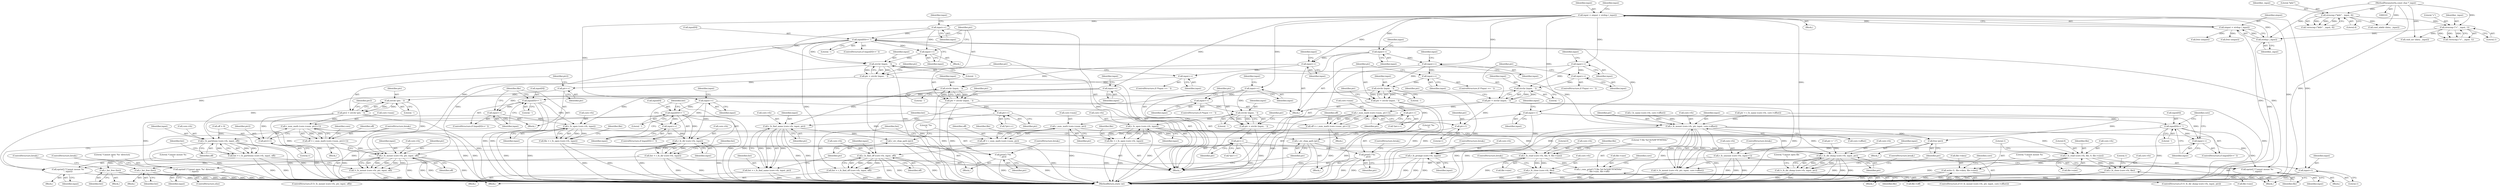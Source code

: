 digraph "0_radare2_65000a7fd9eea62359e6d6714f17b94a99a82edd@API" {
"1000147" [label="(Call,input = oinput = strdup (_input))"];
"1000149" [label="(Call,oinput = strdup (_input))"];
"1000151" [label="(Call,strdup (_input))"];
"1000138" [label="(Call,strncmp (\"v\", _input, 1))"];
"1000127" [label="(Call,strncmp (\"kdir\", _input, 4))"];
"1000103" [label="(MethodParameterIn,const char *_input)"];
"1000158" [label="(Call,input++)"];
"1000161" [label="(Call,input[0]==' ')"];
"1000167" [label="(Call,input++)"];
"1000171" [label="(Call,strchr (input, ' '))"];
"1000169" [label="(Call,ptr = strchr (input, ' '))"];
"1000181" [label="(Call,ptr++)"];
"1000185" [label="(Call,strchr (ptr, ' '))"];
"1000183" [label="(Call,ptr2 = strchr (ptr, ' '))"];
"1000197" [label="(Call,r_num_math (core->num, ptr2+1))"];
"1000195" [label="(Call,off = r_num_math (core->num, ptr2+1))"];
"1000206" [label="(Call,r_fs_mount (core->fs, ptr, input, off))"];
"1000205" [label="(Call,!r_fs_mount (core->fs, ptr, input, off))"];
"1000214" [label="(Call,eprintf (\"Cannot mount %s\n\", input))"];
"1000201" [label="(Call,ptr2+1)"];
"1000236" [label="(Call,r_fs_mount (core->fs, ptr, input, core->offset))"];
"1000235" [label="(Call,!r_fs_mount (core->fs, ptr, input, core->offset))"];
"1000246" [label="(Call,eprintf (\"Cannot mount %s\n\", input))"];
"1000249" [label="(Call,free (ptr))"];
"1000253" [label="(Call,r_fs_umount (core->fs, input+1))"];
"1000257" [label="(Call,input+1)"];
"1000307" [label="(Call,input++)"];
"1000310" [label="(Call,input[0]==' ')"];
"1000315" [label="(Call,input++)"];
"1000319" [label="(Call,r_fs_dir (core->fs, input))"];
"1000317" [label="(Call,list = r_fs_dir (core->fs, input))"];
"1000336" [label="(Call,r_list_free (list))"];
"1000339" [label="(Call,eprintf (\"Cannot open '%s' directory\n\", input))"];
"1000344" [label="(Call,input++)"];
"1000351" [label="(Call,input++)"];
"1000355" [label="(Call,strchr (input, ' '))"];
"1000353" [label="(Call,ptr = strchr (input, ' '))"];
"1000367" [label="(Call,r_num_math (core->num, ptr+1))"];
"1000365" [label="(Call,off = r_num_math (core->num, ptr+1))"];
"1000376" [label="(Call,r_fs_partitions (core->fs, input, off))"];
"1000374" [label="(Call,list = r_fs_partitions (core->fs, input, off))"];
"1000404" [label="(Call,r_list_free (list))"];
"1000371" [label="(Call,ptr+1)"];
"1000411" [label="(Call,input++)"];
"1000414" [label="(Call,input[0]==' ')"];
"1000419" [label="(Call,input++)"];
"1000423" [label="(Call,r_fs_open (core->fs, input))"];
"1000421" [label="(Call,file = r_fs_open (core->fs, input))"];
"1000431" [label="(Call,r_fs_read (core->fs, file, 0, file->size))"];
"1000440" [label="(Call,r_cons_printf (\"f file %d 0x%08\"PFMT64x\"\n\", file->size, file->off))"];
"1000448" [label="(Call,r_fs_close (core->fs, file))"];
"1000458" [label="(Call,input++)"];
"1000465" [label="(Call,input++)"];
"1000469" [label="(Call,strchr (input, ' '))"];
"1000467" [label="(Call,ptr = strchr (input, ' '))"];
"1000476" [label="(Call,ptr++)"];
"1000522" [label="(Call,r_fs_dir_dump (core->fs, input, ptr))"];
"1000521" [label="(Call,!r_fs_dir_dump (core->fs, input, ptr))"];
"1000485" [label="(Call,r_fs_open (core->fs, input))"];
"1000483" [label="(Call,file = r_fs_open (core->fs, input))"];
"1000493" [label="(Call,r_fs_read (core->fs, file, 0, file->size))"];
"1000502" [label="(Call,write (1, file->data, file->size))"];
"1000510" [label="(Call,r_fs_close (core->fs, file))"];
"1000532" [label="(Call,input++)"];
"1000543" [label="(Call,input++)"];
"1000550" [label="(Call,input++)"];
"1000554" [label="(Call,strchr (input, ' '))"];
"1000552" [label="(Call,ptr = strchr (input, ' '))"];
"1000562" [label="(Call,ptr++)"];
"1000567" [label="(Call,r_fs_find_name (core->fs, input, ptr))"];
"1000565" [label="(Call,list = r_fs_find_name (core->fs, input, ptr))"];
"1000574" [label="(Call,r_str_chop_path (ptr))"];
"1000576" [label="(Call,printf (\"%s\n\", ptr))"];
"1000584" [label="(Call,input++)"];
"1000591" [label="(Call,input++)"];
"1000595" [label="(Call,strchr (input, ' '))"];
"1000593" [label="(Call,ptr = strchr (input, ' '))"];
"1000603" [label="(Call,ptr++)"];
"1000609" [label="(Call,r_num_math (core->num, ptr))"];
"1000607" [label="(Call,off = r_num_math (core->num, ptr))"];
"1000616" [label="(Call,r_fs_find_off (core->fs, input, off))"];
"1000614" [label="(Call,list = r_fs_find_off (core->fs, input, off))"];
"1000623" [label="(Call,r_str_chop_path (ptr))"];
"1000625" [label="(Call,printf (\"%s\n\", ptr))"];
"1000643" [label="(Call,input++)"];
"1000646" [label="(Call,input[0]==' ')"];
"1000651" [label="(Call,input++)"];
"1000653" [label="(Call,r_fs_prompt (core->fs, input))"];
"1000133" [label="(Call,cmd_mkdir (data, _input))"];
"1000204" [label="(ControlStructure,if (!r_fs_mount (core->fs, ptr, input, off)))"];
"1000465" [label="(Call,input++)"];
"1000576" [label="(Call,printf (\"%s\n\", ptr))"];
"1000241" [label="(Identifier,input)"];
"1000657" [label="(Identifier,input)"];
"1000359" [label="(Identifier,ptr)"];
"1000137" [label="(Call,!strncmp (\"v\", _input, 1))"];
"1000491" [label="(Identifier,file)"];
"1000523" [label="(Call,core->fs)"];
"1000645" [label="(ControlStructure,if (input[0]==' '))"];
"1000651" [label="(Call,input++)"];
"1000544" [label="(Identifier,input)"];
"1000420" [label="(Identifier,input)"];
"1000507" [label="(Call,file->size)"];
"1000573" [label="(Block,)"];
"1000463" [label="(Identifier,input)"];
"1000367" [label="(Call,r_num_math (core->num, ptr+1))"];
"1000536" [label="(Identifier,input)"];
"1000416" [label="(Identifier,input)"];
"1000203" [label="(Literal,1)"];
"1000492" [label="(Block,)"];
"1000597" [label="(Literal,' ')"];
"1000458" [label="(Call,input++)"];
"1000623" [label="(Call,r_str_chop_path (ptr))"];
"1000166" [label="(Block,)"];
"1000484" [label="(Identifier,file)"];
"1000552" [label="(Call,ptr = strchr (input, ' '))"];
"1000257" [label="(Call,input+1)"];
"1000503" [label="(Literal,1)"];
"1000357" [label="(Literal,' ')"];
"1000567" [label="(Call,r_fs_find_name (core->fs, input, ptr))"];
"1000187" [label="(Literal,' ')"];
"1000250" [label="(Identifier,ptr)"];
"1000129" [label="(Identifier,_input)"];
"1000604" [label="(Identifier,ptr)"];
"1000442" [label="(Call,file->size)"];
"1000127" [label="(Call,strncmp (\"kdir\", _input, 4))"];
"1000183" [label="(Call,ptr2 = strchr (ptr, ' '))"];
"1000510" [label="(Call,r_fs_close (core->fs, file))"];
"1000609" [label="(Call,r_num_math (core->num, ptr))"];
"1000615" [label="(Identifier,list)"];
"1000201" [label="(Call,ptr2+1)"];
"1000498" [label="(Literal,0)"];
"1000213" [label="(Block,)"];
"1000375" [label="(Identifier,list)"];
"1000548" [label="(Identifier,input)"];
"1000405" [label="(Identifier,list)"];
"1000432" [label="(Call,core->fs)"];
"1000676" [label="(MethodReturn,static int)"];
"1000139" [label="(Literal,\"v\")"];
"1000260" [label="(ControlStructure,break;)"];
"1000473" [label="(Identifier,ptr)"];
"1000553" [label="(Identifier,ptr)"];
"1000175" [label="(Identifier,ptr)"];
"1000371" [label="(Call,ptr+1)"];
"1000497" [label="(Identifier,file)"];
"1000624" [label="(Identifier,ptr)"];
"1000456" [label="(ControlStructure,break;)"];
"1000312" [label="(Identifier,input)"];
"1000450" [label="(Identifier,core)"];
"1000325" [label="(Identifier,list)"];
"1000308" [label="(Identifier,input)"];
"1000355" [label="(Call,strchr (input, ' '))"];
"1000172" [label="(Identifier,input)"];
"1000470" [label="(Identifier,input)"];
"1000246" [label="(Call,eprintf (\"Cannot mount %s\n\", input))"];
"1000404" [label="(Call,r_list_free (list))"];
"1000486" [label="(Call,core->fs)"];
"1000181" [label="(Call,ptr++)"];
"1000316" [label="(Identifier,input)"];
"1000594" [label="(Identifier,ptr)"];
"1000339" [label="(Call,eprintf (\"Cannot open '%s' directory\n\", input))"];
"1000185" [label="(Call,strchr (ptr, ' '))"];
"1000423" [label="(Call,r_fs_open (core->fs, input))"];
"1000165" [label="(Literal,' ')"];
"1000460" [label="(ControlStructure,if (*input == ' '))"];
"1000173" [label="(Literal,' ')"];
"1000258" [label="(Identifier,input)"];
"1000520" [label="(ControlStructure,if (!r_fs_dir_dump (core->fs, input, ptr)))"];
"1000526" [label="(Identifier,input)"];
"1000596" [label="(Identifier,input)"];
"1000336" [label="(Call,r_list_free (list))"];
"1000366" [label="(Identifier,off)"];
"1000592" [label="(Identifier,input)"];
"1000168" [label="(Identifier,input)"];
"1000480" [label="(Call,ptr = \"./\")"];
"1000568" [label="(Call,core->fs)"];
"1000152" [label="(Identifier,_input)"];
"1000253" [label="(Call,r_fs_umount (core->fs, input+1))"];
"1000424" [label="(Call,core->fs)"];
"1000565" [label="(Call,list = r_fs_find_name (core->fs, input, ptr))"];
"1000625" [label="(Call,printf (\"%s\n\", ptr))"];
"1000212" [label="(Identifier,off)"];
"1000381" [label="(Identifier,off)"];
"1000429" [label="(Identifier,file)"];
"1000159" [label="(Identifier,input)"];
"1000198" [label="(Call,core->num)"];
"1000140" [label="(Identifier,_input)"];
"1000537" [label="(Block,)"];
"1000162" [label="(Call,input[0])"];
"1000595" [label="(Call,strchr (input, ' '))"];
"1000418" [label="(Literal,' ')"];
"1000485" [label="(Call,r_fs_open (core->fs, input))"];
"1000138" [label="(Call,strncmp (\"v\", _input, 1))"];
"1000415" [label="(Call,input[0])"];
"1000419" [label="(Call,input++)"];
"1000341" [label="(Identifier,input)"];
"1000144" [label="(Call,cmd_mv (data, _input))"];
"1000550" [label="(Call,input++)"];
"1000554" [label="(Call,strchr (input, ' '))"];
"1000345" [label="(Identifier,input)"];
"1000259" [label="(Literal,1)"];
"1000672" [label="(Call,free (oinput))"];
"1000571" [label="(Identifier,input)"];
"1000577" [label="(Literal,\"%s\n\")"];
"1000189" [label="(Identifier,ptr2)"];
"1000376" [label="(Call,r_fs_partitions (core->fs, input, off))"];
"1000555" [label="(Identifier,input)"];
"1000384" [label="(Block,)"];
"1000235" [label="(Call,!r_fs_mount (core->fs, ptr, input, core->offset))"];
"1000323" [label="(Identifier,input)"];
"1000245" [label="(Block,)"];
"1000242" [label="(Call,core->offset)"];
"1000326" [label="(Block,)"];
"1000352" [label="(Identifier,input)"];
"1000437" [label="(Call,file->size)"];
"1000148" [label="(Identifier,input)"];
"1000530" [label="(ControlStructure,break;)"];
"1000412" [label="(Identifier,input)"];
"1000543" [label="(Call,input++)"];
"1000511" [label="(Call,core->fs)"];
"1000561" [label="(Call,*ptr++)"];
"1000448" [label="(Call,r_fs_close (core->fs, file))"];
"1000216" [label="(Identifier,input)"];
"1000427" [label="(Identifier,input)"];
"1000586" [label="(ControlStructure,if (*input == ' '))"];
"1000643" [label="(Call,input++)"];
"1000582" [label="(ControlStructure,break;)"];
"1000104" [label="(Block,)"];
"1000655" [label="(Identifier,core)"];
"1000151" [label="(Call,strdup (_input))"];
"1000169" [label="(Call,ptr = strchr (input, ' '))"];
"1000459" [label="(Identifier,input)"];
"1000493" [label="(Call,r_fs_read (core->fs, file, 0, file->size))"];
"1000190" [label="(Block,)"];
"1000161" [label="(Call,input[0]==' ')"];
"1000532" [label="(Call,input++)"];
"1000452" [label="(Identifier,file)"];
"1000440" [label="(Call,r_cons_printf (\"f file %d 0x%08\"PFMT64x\"\n\", file->size, file->off))"];
"1000409" [label="(ControlStructure,break;)"];
"1000613" [label="(Identifier,ptr)"];
"1000254" [label="(Call,core->fs)"];
"1000476" [label="(Call,ptr++)"];
"1000499" [label="(Call,file->size)"];
"1000585" [label="(Identifier,input)"];
"1000626" [label="(Literal,\"%s\n\")"];
"1000141" [label="(Literal,1)"];
"1000627" [label="(Identifier,ptr)"];
"1000186" [label="(Identifier,ptr)"];
"1000184" [label="(Identifier,ptr2)"];
"1000411" [label="(Call,input++)"];
"1000309" [label="(ControlStructure,if (input[0]==' '))"];
"1000435" [label="(Identifier,file)"];
"1000195" [label="(Call,off = r_num_math (core->num, ptr2+1))"];
"1000342" [label="(ControlStructure,break;)"];
"1000383" [label="(Identifier,list)"];
"1000558" [label="(Identifier,ptr)"];
"1000155" [label="(Identifier,input)"];
"1000314" [label="(Literal,' ')"];
"1000380" [label="(Identifier,input)"];
"1000337" [label="(Identifier,list)"];
"1000521" [label="(Call,!r_fs_dir_dump (core->fs, input, ptr))"];
"1000644" [label="(Identifier,input)"];
"1000377" [label="(Call,core->fs)"];
"1000647" [label="(Call,input[0])"];
"1000315" [label="(Call,input++)"];
"1000211" [label="(Identifier,input)"];
"1000344" [label="(Call,input++)"];
"1000240" [label="(Identifier,ptr)"];
"1000234" [label="(ControlStructure,if (!r_fs_mount (core->fs, ptr, input, core->offset)))"];
"1000441" [label="(Literal,\"f file %d 0x%08\"PFMT64x\"\n\")"];
"1000489" [label="(Identifier,input)"];
"1000197" [label="(Call,r_num_math (core->num, ptr2+1))"];
"1000126" [label="(Call,!strncmp (\"kdir\", _input, 4))"];
"1000475" [label="(Call,*ptr++)"];
"1000620" [label="(Identifier,input)"];
"1000248" [label="(Identifier,input)"];
"1000374" [label="(Call,list = r_fs_partitions (core->fs, input, off))"];
"1000468" [label="(Identifier,ptr)"];
"1000318" [label="(Identifier,list)"];
"1000176" [label="(Block,)"];
"1000431" [label="(Call,r_fs_read (core->fs, file, 0, file->size))"];
"1000614" [label="(Call,list = r_fs_find_off (core->fs, input, off))"];
"1000170" [label="(Identifier,ptr)"];
"1000658" [label="(ControlStructure,break;)"];
"1000351" [label="(Call,input++)"];
"1000650" [label="(Literal,' ')"];
"1000639" [label="(Call,free (oinput))"];
"1000494" [label="(Call,core->fs)"];
"1000522" [label="(Call,r_fs_dir_dump (core->fs, input, ptr))"];
"1000516" [label="(Literal,1)"];
"1000483" [label="(Call,file = r_fs_open (core->fs, input))"];
"1000654" [label="(Call,core->fs)"];
"1000158" [label="(Call,input++)"];
"1000196" [label="(Identifier,off)"];
"1000346" [label="(ControlStructure,if (*input == ' '))"];
"1000502" [label="(Call,write (1, file->data, file->size))"];
"1000349" [label="(Identifier,input)"];
"1000149" [label="(Call,oinput = strdup (_input))"];
"1000163" [label="(Identifier,input)"];
"1000607" [label="(Call,off = r_num_math (core->num, ptr))"];
"1000223" [label="(Call,r_fs_name (core->fs, core->offset))"];
"1000445" [label="(Call,file->off)"];
"1000545" [label="(ControlStructure,if (*input == ' '))"];
"1000365" [label="(Call,off = r_num_math (core->num, ptr+1))"];
"1000574" [label="(Call,r_str_chop_path (ptr))"];
"1000617" [label="(Call,core->fs)"];
"1000467" [label="(Call,ptr = strchr (input, ' '))"];
"1000572" [label="(Identifier,ptr)"];
"1000147" [label="(Call,input = oinput = strdup (_input))"];
"1000562" [label="(Call,ptr++)"];
"1000563" [label="(Identifier,ptr)"];
"1000471" [label="(Literal,' ')"];
"1000449" [label="(Call,core->fs)"];
"1000602" [label="(Call,*ptr++)"];
"1000591" [label="(Call,input++)"];
"1000512" [label="(Identifier,core)"];
"1000207" [label="(Call,core->fs)"];
"1000320" [label="(Call,core->fs)"];
"1000414" [label="(Call,input[0]==' ')"];
"1000603" [label="(Call,ptr++)"];
"1000338" [label="(ControlStructure,else)"];
"1000529" [label="(Literal,\"Cannot open file\n\")"];
"1000610" [label="(Call,core->num)"];
"1000646" [label="(Call,input[0]==' ')"];
"1000653" [label="(Call,r_fs_prompt (core->fs, input))"];
"1000156" [label="(Block,)"];
"1000477" [label="(Identifier,ptr)"];
"1000575" [label="(Identifier,ptr)"];
"1000128" [label="(Literal,\"kdir\")"];
"1000599" [label="(Identifier,ptr)"];
"1000372" [label="(Identifier,ptr)"];
"1000589" [label="(Identifier,input)"];
"1000584" [label="(Call,input++)"];
"1000150" [label="(Identifier,oinput)"];
"1000436" [label="(Literal,0)"];
"1000218" [label="(Block,)"];
"1000469" [label="(Call,strchr (input, ' '))"];
"1000608" [label="(Identifier,off)"];
"1000210" [label="(Identifier,ptr)"];
"1000368" [label="(Call,core->num)"];
"1000648" [label="(Identifier,input)"];
"1000247" [label="(Literal,\"Cannot mount %s\n\")"];
"1000354" [label="(Identifier,ptr)"];
"1000182" [label="(Identifier,ptr)"];
"1000514" [label="(Identifier,file)"];
"1000578" [label="(Identifier,ptr)"];
"1000622" [label="(Block,)"];
"1000251" [label="(ControlStructure,break;)"];
"1000600" [label="(Block,)"];
"1000171" [label="(Call,strchr (input, ' '))"];
"1000214" [label="(Call,eprintf (\"Cannot mount %s\n\", input))"];
"1000311" [label="(Call,input[0])"];
"1000130" [label="(Literal,4)"];
"1000205" [label="(Call,!r_fs_mount (core->fs, ptr, input, off))"];
"1000559" [label="(Block,)"];
"1000236" [label="(Call,r_fs_mount (core->fs, ptr, input, core->offset))"];
"1000566" [label="(Identifier,list)"];
"1000249" [label="(Call,free (ptr))"];
"1000466" [label="(Identifier,input)"];
"1000621" [label="(Identifier,off)"];
"1000593" [label="(Call,ptr = strchr (input, ' '))"];
"1000413" [label="(ControlStructure,if (input[0]==' '))"];
"1000103" [label="(MethodParameterIn,const char *_input)"];
"1000106" [label="(Call,off = 0)"];
"1000356" [label="(Identifier,input)"];
"1000616" [label="(Call,r_fs_find_off (core->fs, input, off))"];
"1000221" [label="(Call,ptr = r_fs_name (core->fs, core->offset))"];
"1000373" [label="(Literal,1)"];
"1000215" [label="(Literal,\"Cannot mount %s\n\")"];
"1000237" [label="(Call,core->fs)"];
"1000206" [label="(Call,r_fs_mount (core->fs, ptr, input, off))"];
"1000319" [label="(Call,r_fs_dir (core->fs, input))"];
"1000551" [label="(Identifier,input)"];
"1000556" [label="(Literal,' ')"];
"1000340" [label="(Literal,\"Cannot open '%s' directory\n\")"];
"1000430" [label="(Block,)"];
"1000421" [label="(Call,file = r_fs_open (core->fs, input))"];
"1000504" [label="(Call,file->data)"];
"1000631" [label="(ControlStructure,break;)"];
"1000317" [label="(Call,list = r_fs_dir (core->fs, input))"];
"1000360" [label="(Block,)"];
"1000208" [label="(Identifier,core)"];
"1000422" [label="(Identifier,file)"];
"1000307" [label="(Call,input++)"];
"1000160" [label="(ControlStructure,if (input[0]==' '))"];
"1000353" [label="(Call,ptr = strchr (input, ' '))"];
"1000202" [label="(Identifier,ptr2)"];
"1000167" [label="(Call,input++)"];
"1000652" [label="(Identifier,input)"];
"1000527" [label="(Identifier,ptr)"];
"1000310" [label="(Call,input[0]==' ')"];
"1000533" [label="(Identifier,input)"];
"1000147" -> "1000104"  [label="AST: "];
"1000147" -> "1000149"  [label="CFG: "];
"1000148" -> "1000147"  [label="AST: "];
"1000149" -> "1000147"  [label="AST: "];
"1000155" -> "1000147"  [label="CFG: "];
"1000147" -> "1000676"  [label="DDG: "];
"1000149" -> "1000147"  [label="DDG: "];
"1000151" -> "1000147"  [label="DDG: "];
"1000147" -> "1000158"  [label="DDG: "];
"1000147" -> "1000253"  [label="DDG: "];
"1000147" -> "1000257"  [label="DDG: "];
"1000147" -> "1000307"  [label="DDG: "];
"1000147" -> "1000344"  [label="DDG: "];
"1000147" -> "1000411"  [label="DDG: "];
"1000147" -> "1000458"  [label="DDG: "];
"1000147" -> "1000532"  [label="DDG: "];
"1000147" -> "1000543"  [label="DDG: "];
"1000147" -> "1000584"  [label="DDG: "];
"1000147" -> "1000643"  [label="DDG: "];
"1000149" -> "1000151"  [label="CFG: "];
"1000150" -> "1000149"  [label="AST: "];
"1000151" -> "1000149"  [label="AST: "];
"1000149" -> "1000676"  [label="DDG: "];
"1000151" -> "1000149"  [label="DDG: "];
"1000149" -> "1000639"  [label="DDG: "];
"1000149" -> "1000672"  [label="DDG: "];
"1000151" -> "1000152"  [label="CFG: "];
"1000152" -> "1000151"  [label="AST: "];
"1000151" -> "1000676"  [label="DDG: "];
"1000138" -> "1000151"  [label="DDG: "];
"1000103" -> "1000151"  [label="DDG: "];
"1000138" -> "1000137"  [label="AST: "];
"1000138" -> "1000141"  [label="CFG: "];
"1000139" -> "1000138"  [label="AST: "];
"1000140" -> "1000138"  [label="AST: "];
"1000141" -> "1000138"  [label="AST: "];
"1000137" -> "1000138"  [label="CFG: "];
"1000138" -> "1000137"  [label="DDG: "];
"1000138" -> "1000137"  [label="DDG: "];
"1000138" -> "1000137"  [label="DDG: "];
"1000127" -> "1000138"  [label="DDG: "];
"1000103" -> "1000138"  [label="DDG: "];
"1000138" -> "1000144"  [label="DDG: "];
"1000127" -> "1000126"  [label="AST: "];
"1000127" -> "1000130"  [label="CFG: "];
"1000128" -> "1000127"  [label="AST: "];
"1000129" -> "1000127"  [label="AST: "];
"1000130" -> "1000127"  [label="AST: "];
"1000126" -> "1000127"  [label="CFG: "];
"1000127" -> "1000126"  [label="DDG: "];
"1000127" -> "1000126"  [label="DDG: "];
"1000127" -> "1000126"  [label="DDG: "];
"1000103" -> "1000127"  [label="DDG: "];
"1000127" -> "1000133"  [label="DDG: "];
"1000103" -> "1000101"  [label="AST: "];
"1000103" -> "1000676"  [label="DDG: "];
"1000103" -> "1000133"  [label="DDG: "];
"1000103" -> "1000144"  [label="DDG: "];
"1000158" -> "1000156"  [label="AST: "];
"1000158" -> "1000159"  [label="CFG: "];
"1000159" -> "1000158"  [label="AST: "];
"1000163" -> "1000158"  [label="CFG: "];
"1000158" -> "1000161"  [label="DDG: "];
"1000158" -> "1000167"  [label="DDG: "];
"1000158" -> "1000171"  [label="DDG: "];
"1000161" -> "1000160"  [label="AST: "];
"1000161" -> "1000165"  [label="CFG: "];
"1000162" -> "1000161"  [label="AST: "];
"1000165" -> "1000161"  [label="AST: "];
"1000168" -> "1000161"  [label="CFG: "];
"1000170" -> "1000161"  [label="CFG: "];
"1000161" -> "1000676"  [label="DDG: "];
"1000161" -> "1000676"  [label="DDG: "];
"1000161" -> "1000167"  [label="DDG: "];
"1000161" -> "1000171"  [label="DDG: "];
"1000161" -> "1000206"  [label="DDG: "];
"1000161" -> "1000214"  [label="DDG: "];
"1000161" -> "1000236"  [label="DDG: "];
"1000161" -> "1000246"  [label="DDG: "];
"1000167" -> "1000166"  [label="AST: "];
"1000167" -> "1000168"  [label="CFG: "];
"1000168" -> "1000167"  [label="AST: "];
"1000170" -> "1000167"  [label="CFG: "];
"1000167" -> "1000171"  [label="DDG: "];
"1000171" -> "1000169"  [label="AST: "];
"1000171" -> "1000173"  [label="CFG: "];
"1000172" -> "1000171"  [label="AST: "];
"1000173" -> "1000171"  [label="AST: "];
"1000169" -> "1000171"  [label="CFG: "];
"1000171" -> "1000676"  [label="DDG: "];
"1000171" -> "1000169"  [label="DDG: "];
"1000171" -> "1000169"  [label="DDG: "];
"1000171" -> "1000206"  [label="DDG: "];
"1000171" -> "1000236"  [label="DDG: "];
"1000169" -> "1000156"  [label="AST: "];
"1000170" -> "1000169"  [label="AST: "];
"1000175" -> "1000169"  [label="CFG: "];
"1000169" -> "1000676"  [label="DDG: "];
"1000169" -> "1000181"  [label="DDG: "];
"1000181" -> "1000176"  [label="AST: "];
"1000181" -> "1000182"  [label="CFG: "];
"1000182" -> "1000181"  [label="AST: "];
"1000184" -> "1000181"  [label="CFG: "];
"1000181" -> "1000185"  [label="DDG: "];
"1000185" -> "1000183"  [label="AST: "];
"1000185" -> "1000187"  [label="CFG: "];
"1000186" -> "1000185"  [label="AST: "];
"1000187" -> "1000185"  [label="AST: "];
"1000183" -> "1000185"  [label="CFG: "];
"1000185" -> "1000183"  [label="DDG: "];
"1000185" -> "1000183"  [label="DDG: "];
"1000185" -> "1000206"  [label="DDG: "];
"1000183" -> "1000176"  [label="AST: "];
"1000184" -> "1000183"  [label="AST: "];
"1000189" -> "1000183"  [label="CFG: "];
"1000183" -> "1000676"  [label="DDG: "];
"1000183" -> "1000676"  [label="DDG: "];
"1000183" -> "1000197"  [label="DDG: "];
"1000183" -> "1000201"  [label="DDG: "];
"1000197" -> "1000195"  [label="AST: "];
"1000197" -> "1000201"  [label="CFG: "];
"1000198" -> "1000197"  [label="AST: "];
"1000201" -> "1000197"  [label="AST: "];
"1000195" -> "1000197"  [label="CFG: "];
"1000197" -> "1000676"  [label="DDG: "];
"1000197" -> "1000676"  [label="DDG: "];
"1000197" -> "1000195"  [label="DDG: "];
"1000197" -> "1000195"  [label="DDG: "];
"1000195" -> "1000190"  [label="AST: "];
"1000196" -> "1000195"  [label="AST: "];
"1000208" -> "1000195"  [label="CFG: "];
"1000195" -> "1000676"  [label="DDG: "];
"1000195" -> "1000206"  [label="DDG: "];
"1000206" -> "1000205"  [label="AST: "];
"1000206" -> "1000212"  [label="CFG: "];
"1000207" -> "1000206"  [label="AST: "];
"1000210" -> "1000206"  [label="AST: "];
"1000211" -> "1000206"  [label="AST: "];
"1000212" -> "1000206"  [label="AST: "];
"1000205" -> "1000206"  [label="CFG: "];
"1000206" -> "1000676"  [label="DDG: "];
"1000206" -> "1000676"  [label="DDG: "];
"1000206" -> "1000676"  [label="DDG: "];
"1000206" -> "1000676"  [label="DDG: "];
"1000206" -> "1000205"  [label="DDG: "];
"1000206" -> "1000205"  [label="DDG: "];
"1000206" -> "1000205"  [label="DDG: "];
"1000206" -> "1000205"  [label="DDG: "];
"1000106" -> "1000206"  [label="DDG: "];
"1000206" -> "1000214"  [label="DDG: "];
"1000205" -> "1000204"  [label="AST: "];
"1000215" -> "1000205"  [label="CFG: "];
"1000251" -> "1000205"  [label="CFG: "];
"1000205" -> "1000676"  [label="DDG: "];
"1000205" -> "1000676"  [label="DDG: "];
"1000214" -> "1000213"  [label="AST: "];
"1000214" -> "1000216"  [label="CFG: "];
"1000215" -> "1000214"  [label="AST: "];
"1000216" -> "1000214"  [label="AST: "];
"1000251" -> "1000214"  [label="CFG: "];
"1000214" -> "1000676"  [label="DDG: "];
"1000214" -> "1000676"  [label="DDG: "];
"1000201" -> "1000203"  [label="CFG: "];
"1000202" -> "1000201"  [label="AST: "];
"1000203" -> "1000201"  [label="AST: "];
"1000201" -> "1000676"  [label="DDG: "];
"1000236" -> "1000235"  [label="AST: "];
"1000236" -> "1000242"  [label="CFG: "];
"1000237" -> "1000236"  [label="AST: "];
"1000240" -> "1000236"  [label="AST: "];
"1000241" -> "1000236"  [label="AST: "];
"1000242" -> "1000236"  [label="AST: "];
"1000235" -> "1000236"  [label="CFG: "];
"1000236" -> "1000676"  [label="DDG: "];
"1000236" -> "1000676"  [label="DDG: "];
"1000236" -> "1000676"  [label="DDG: "];
"1000236" -> "1000235"  [label="DDG: "];
"1000236" -> "1000235"  [label="DDG: "];
"1000236" -> "1000235"  [label="DDG: "];
"1000236" -> "1000235"  [label="DDG: "];
"1000223" -> "1000236"  [label="DDG: "];
"1000223" -> "1000236"  [label="DDG: "];
"1000221" -> "1000236"  [label="DDG: "];
"1000236" -> "1000246"  [label="DDG: "];
"1000236" -> "1000249"  [label="DDG: "];
"1000235" -> "1000234"  [label="AST: "];
"1000247" -> "1000235"  [label="CFG: "];
"1000250" -> "1000235"  [label="CFG: "];
"1000235" -> "1000676"  [label="DDG: "];
"1000235" -> "1000676"  [label="DDG: "];
"1000246" -> "1000245"  [label="AST: "];
"1000246" -> "1000248"  [label="CFG: "];
"1000247" -> "1000246"  [label="AST: "];
"1000248" -> "1000246"  [label="AST: "];
"1000250" -> "1000246"  [label="CFG: "];
"1000246" -> "1000676"  [label="DDG: "];
"1000246" -> "1000676"  [label="DDG: "];
"1000249" -> "1000218"  [label="AST: "];
"1000249" -> "1000250"  [label="CFG: "];
"1000250" -> "1000249"  [label="AST: "];
"1000251" -> "1000249"  [label="CFG: "];
"1000249" -> "1000676"  [label="DDG: "];
"1000221" -> "1000249"  [label="DDG: "];
"1000253" -> "1000156"  [label="AST: "];
"1000253" -> "1000257"  [label="CFG: "];
"1000254" -> "1000253"  [label="AST: "];
"1000257" -> "1000253"  [label="AST: "];
"1000260" -> "1000253"  [label="CFG: "];
"1000253" -> "1000676"  [label="DDG: "];
"1000253" -> "1000676"  [label="DDG: "];
"1000253" -> "1000676"  [label="DDG: "];
"1000257" -> "1000259"  [label="CFG: "];
"1000258" -> "1000257"  [label="AST: "];
"1000259" -> "1000257"  [label="AST: "];
"1000257" -> "1000676"  [label="DDG: "];
"1000307" -> "1000156"  [label="AST: "];
"1000307" -> "1000308"  [label="CFG: "];
"1000308" -> "1000307"  [label="AST: "];
"1000312" -> "1000307"  [label="CFG: "];
"1000307" -> "1000310"  [label="DDG: "];
"1000307" -> "1000315"  [label="DDG: "];
"1000307" -> "1000319"  [label="DDG: "];
"1000310" -> "1000309"  [label="AST: "];
"1000310" -> "1000314"  [label="CFG: "];
"1000311" -> "1000310"  [label="AST: "];
"1000314" -> "1000310"  [label="AST: "];
"1000316" -> "1000310"  [label="CFG: "];
"1000318" -> "1000310"  [label="CFG: "];
"1000310" -> "1000676"  [label="DDG: "];
"1000310" -> "1000676"  [label="DDG: "];
"1000310" -> "1000315"  [label="DDG: "];
"1000310" -> "1000319"  [label="DDG: "];
"1000310" -> "1000339"  [label="DDG: "];
"1000315" -> "1000309"  [label="AST: "];
"1000315" -> "1000316"  [label="CFG: "];
"1000316" -> "1000315"  [label="AST: "];
"1000318" -> "1000315"  [label="CFG: "];
"1000315" -> "1000319"  [label="DDG: "];
"1000319" -> "1000317"  [label="AST: "];
"1000319" -> "1000323"  [label="CFG: "];
"1000320" -> "1000319"  [label="AST: "];
"1000323" -> "1000319"  [label="AST: "];
"1000317" -> "1000319"  [label="CFG: "];
"1000319" -> "1000676"  [label="DDG: "];
"1000319" -> "1000676"  [label="DDG: "];
"1000319" -> "1000317"  [label="DDG: "];
"1000319" -> "1000317"  [label="DDG: "];
"1000319" -> "1000339"  [label="DDG: "];
"1000317" -> "1000156"  [label="AST: "];
"1000318" -> "1000317"  [label="AST: "];
"1000325" -> "1000317"  [label="CFG: "];
"1000317" -> "1000676"  [label="DDG: "];
"1000317" -> "1000676"  [label="DDG: "];
"1000317" -> "1000336"  [label="DDG: "];
"1000336" -> "1000326"  [label="AST: "];
"1000336" -> "1000337"  [label="CFG: "];
"1000337" -> "1000336"  [label="AST: "];
"1000342" -> "1000336"  [label="CFG: "];
"1000336" -> "1000676"  [label="DDG: "];
"1000336" -> "1000676"  [label="DDG: "];
"1000339" -> "1000338"  [label="AST: "];
"1000339" -> "1000341"  [label="CFG: "];
"1000340" -> "1000339"  [label="AST: "];
"1000341" -> "1000339"  [label="AST: "];
"1000342" -> "1000339"  [label="CFG: "];
"1000339" -> "1000676"  [label="DDG: "];
"1000339" -> "1000676"  [label="DDG: "];
"1000344" -> "1000156"  [label="AST: "];
"1000344" -> "1000345"  [label="CFG: "];
"1000345" -> "1000344"  [label="AST: "];
"1000349" -> "1000344"  [label="CFG: "];
"1000344" -> "1000351"  [label="DDG: "];
"1000344" -> "1000355"  [label="DDG: "];
"1000351" -> "1000346"  [label="AST: "];
"1000351" -> "1000352"  [label="CFG: "];
"1000352" -> "1000351"  [label="AST: "];
"1000354" -> "1000351"  [label="CFG: "];
"1000351" -> "1000355"  [label="DDG: "];
"1000355" -> "1000353"  [label="AST: "];
"1000355" -> "1000357"  [label="CFG: "];
"1000356" -> "1000355"  [label="AST: "];
"1000357" -> "1000355"  [label="AST: "];
"1000353" -> "1000355"  [label="CFG: "];
"1000355" -> "1000353"  [label="DDG: "];
"1000355" -> "1000353"  [label="DDG: "];
"1000355" -> "1000376"  [label="DDG: "];
"1000353" -> "1000156"  [label="AST: "];
"1000354" -> "1000353"  [label="AST: "];
"1000359" -> "1000353"  [label="CFG: "];
"1000353" -> "1000676"  [label="DDG: "];
"1000353" -> "1000676"  [label="DDG: "];
"1000353" -> "1000367"  [label="DDG: "];
"1000353" -> "1000371"  [label="DDG: "];
"1000367" -> "1000365"  [label="AST: "];
"1000367" -> "1000371"  [label="CFG: "];
"1000368" -> "1000367"  [label="AST: "];
"1000371" -> "1000367"  [label="AST: "];
"1000365" -> "1000367"  [label="CFG: "];
"1000367" -> "1000676"  [label="DDG: "];
"1000367" -> "1000676"  [label="DDG: "];
"1000367" -> "1000365"  [label="DDG: "];
"1000367" -> "1000365"  [label="DDG: "];
"1000365" -> "1000360"  [label="AST: "];
"1000366" -> "1000365"  [label="AST: "];
"1000375" -> "1000365"  [label="CFG: "];
"1000365" -> "1000676"  [label="DDG: "];
"1000365" -> "1000376"  [label="DDG: "];
"1000376" -> "1000374"  [label="AST: "];
"1000376" -> "1000381"  [label="CFG: "];
"1000377" -> "1000376"  [label="AST: "];
"1000380" -> "1000376"  [label="AST: "];
"1000381" -> "1000376"  [label="AST: "];
"1000374" -> "1000376"  [label="CFG: "];
"1000376" -> "1000676"  [label="DDG: "];
"1000376" -> "1000676"  [label="DDG: "];
"1000376" -> "1000676"  [label="DDG: "];
"1000376" -> "1000374"  [label="DDG: "];
"1000376" -> "1000374"  [label="DDG: "];
"1000376" -> "1000374"  [label="DDG: "];
"1000106" -> "1000376"  [label="DDG: "];
"1000374" -> "1000156"  [label="AST: "];
"1000375" -> "1000374"  [label="AST: "];
"1000383" -> "1000374"  [label="CFG: "];
"1000374" -> "1000676"  [label="DDG: "];
"1000374" -> "1000676"  [label="DDG: "];
"1000374" -> "1000404"  [label="DDG: "];
"1000404" -> "1000384"  [label="AST: "];
"1000404" -> "1000405"  [label="CFG: "];
"1000405" -> "1000404"  [label="AST: "];
"1000409" -> "1000404"  [label="CFG: "];
"1000404" -> "1000676"  [label="DDG: "];
"1000404" -> "1000676"  [label="DDG: "];
"1000371" -> "1000373"  [label="CFG: "];
"1000372" -> "1000371"  [label="AST: "];
"1000373" -> "1000371"  [label="AST: "];
"1000371" -> "1000676"  [label="DDG: "];
"1000411" -> "1000156"  [label="AST: "];
"1000411" -> "1000412"  [label="CFG: "];
"1000412" -> "1000411"  [label="AST: "];
"1000416" -> "1000411"  [label="CFG: "];
"1000411" -> "1000414"  [label="DDG: "];
"1000411" -> "1000419"  [label="DDG: "];
"1000411" -> "1000423"  [label="DDG: "];
"1000414" -> "1000413"  [label="AST: "];
"1000414" -> "1000418"  [label="CFG: "];
"1000415" -> "1000414"  [label="AST: "];
"1000418" -> "1000414"  [label="AST: "];
"1000420" -> "1000414"  [label="CFG: "];
"1000422" -> "1000414"  [label="CFG: "];
"1000414" -> "1000676"  [label="DDG: "];
"1000414" -> "1000676"  [label="DDG: "];
"1000414" -> "1000419"  [label="DDG: "];
"1000414" -> "1000423"  [label="DDG: "];
"1000419" -> "1000413"  [label="AST: "];
"1000419" -> "1000420"  [label="CFG: "];
"1000420" -> "1000419"  [label="AST: "];
"1000422" -> "1000419"  [label="CFG: "];
"1000419" -> "1000423"  [label="DDG: "];
"1000423" -> "1000421"  [label="AST: "];
"1000423" -> "1000427"  [label="CFG: "];
"1000424" -> "1000423"  [label="AST: "];
"1000427" -> "1000423"  [label="AST: "];
"1000421" -> "1000423"  [label="CFG: "];
"1000423" -> "1000676"  [label="DDG: "];
"1000423" -> "1000676"  [label="DDG: "];
"1000423" -> "1000421"  [label="DDG: "];
"1000423" -> "1000421"  [label="DDG: "];
"1000423" -> "1000431"  [label="DDG: "];
"1000421" -> "1000156"  [label="AST: "];
"1000422" -> "1000421"  [label="AST: "];
"1000429" -> "1000421"  [label="CFG: "];
"1000421" -> "1000676"  [label="DDG: "];
"1000421" -> "1000676"  [label="DDG: "];
"1000421" -> "1000431"  [label="DDG: "];
"1000431" -> "1000430"  [label="AST: "];
"1000431" -> "1000437"  [label="CFG: "];
"1000432" -> "1000431"  [label="AST: "];
"1000435" -> "1000431"  [label="AST: "];
"1000436" -> "1000431"  [label="AST: "];
"1000437" -> "1000431"  [label="AST: "];
"1000441" -> "1000431"  [label="CFG: "];
"1000431" -> "1000676"  [label="DDG: "];
"1000431" -> "1000440"  [label="DDG: "];
"1000431" -> "1000448"  [label="DDG: "];
"1000431" -> "1000448"  [label="DDG: "];
"1000440" -> "1000430"  [label="AST: "];
"1000440" -> "1000445"  [label="CFG: "];
"1000441" -> "1000440"  [label="AST: "];
"1000442" -> "1000440"  [label="AST: "];
"1000445" -> "1000440"  [label="AST: "];
"1000450" -> "1000440"  [label="CFG: "];
"1000440" -> "1000676"  [label="DDG: "];
"1000440" -> "1000676"  [label="DDG: "];
"1000440" -> "1000676"  [label="DDG: "];
"1000448" -> "1000430"  [label="AST: "];
"1000448" -> "1000452"  [label="CFG: "];
"1000449" -> "1000448"  [label="AST: "];
"1000452" -> "1000448"  [label="AST: "];
"1000456" -> "1000448"  [label="CFG: "];
"1000448" -> "1000676"  [label="DDG: "];
"1000448" -> "1000676"  [label="DDG: "];
"1000448" -> "1000676"  [label="DDG: "];
"1000458" -> "1000156"  [label="AST: "];
"1000458" -> "1000459"  [label="CFG: "];
"1000459" -> "1000458"  [label="AST: "];
"1000463" -> "1000458"  [label="CFG: "];
"1000458" -> "1000465"  [label="DDG: "];
"1000458" -> "1000469"  [label="DDG: "];
"1000465" -> "1000460"  [label="AST: "];
"1000465" -> "1000466"  [label="CFG: "];
"1000466" -> "1000465"  [label="AST: "];
"1000468" -> "1000465"  [label="CFG: "];
"1000465" -> "1000469"  [label="DDG: "];
"1000469" -> "1000467"  [label="AST: "];
"1000469" -> "1000471"  [label="CFG: "];
"1000470" -> "1000469"  [label="AST: "];
"1000471" -> "1000469"  [label="AST: "];
"1000467" -> "1000469"  [label="CFG: "];
"1000469" -> "1000467"  [label="DDG: "];
"1000469" -> "1000467"  [label="DDG: "];
"1000469" -> "1000485"  [label="DDG: "];
"1000467" -> "1000156"  [label="AST: "];
"1000468" -> "1000467"  [label="AST: "];
"1000473" -> "1000467"  [label="CFG: "];
"1000467" -> "1000676"  [label="DDG: "];
"1000467" -> "1000476"  [label="DDG: "];
"1000476" -> "1000475"  [label="AST: "];
"1000476" -> "1000477"  [label="CFG: "];
"1000477" -> "1000476"  [label="AST: "];
"1000475" -> "1000476"  [label="CFG: "];
"1000476" -> "1000676"  [label="DDG: "];
"1000476" -> "1000522"  [label="DDG: "];
"1000522" -> "1000521"  [label="AST: "];
"1000522" -> "1000527"  [label="CFG: "];
"1000523" -> "1000522"  [label="AST: "];
"1000526" -> "1000522"  [label="AST: "];
"1000527" -> "1000522"  [label="AST: "];
"1000521" -> "1000522"  [label="CFG: "];
"1000522" -> "1000676"  [label="DDG: "];
"1000522" -> "1000676"  [label="DDG: "];
"1000522" -> "1000676"  [label="DDG: "];
"1000522" -> "1000521"  [label="DDG: "];
"1000522" -> "1000521"  [label="DDG: "];
"1000522" -> "1000521"  [label="DDG: "];
"1000485" -> "1000522"  [label="DDG: "];
"1000485" -> "1000522"  [label="DDG: "];
"1000480" -> "1000522"  [label="DDG: "];
"1000521" -> "1000520"  [label="AST: "];
"1000529" -> "1000521"  [label="CFG: "];
"1000530" -> "1000521"  [label="CFG: "];
"1000521" -> "1000676"  [label="DDG: "];
"1000521" -> "1000676"  [label="DDG: "];
"1000485" -> "1000483"  [label="AST: "];
"1000485" -> "1000489"  [label="CFG: "];
"1000486" -> "1000485"  [label="AST: "];
"1000489" -> "1000485"  [label="AST: "];
"1000483" -> "1000485"  [label="CFG: "];
"1000485" -> "1000676"  [label="DDG: "];
"1000485" -> "1000483"  [label="DDG: "];
"1000485" -> "1000483"  [label="DDG: "];
"1000485" -> "1000493"  [label="DDG: "];
"1000483" -> "1000156"  [label="AST: "];
"1000484" -> "1000483"  [label="AST: "];
"1000491" -> "1000483"  [label="CFG: "];
"1000483" -> "1000676"  [label="DDG: "];
"1000483" -> "1000676"  [label="DDG: "];
"1000483" -> "1000493"  [label="DDG: "];
"1000493" -> "1000492"  [label="AST: "];
"1000493" -> "1000499"  [label="CFG: "];
"1000494" -> "1000493"  [label="AST: "];
"1000497" -> "1000493"  [label="AST: "];
"1000498" -> "1000493"  [label="AST: "];
"1000499" -> "1000493"  [label="AST: "];
"1000503" -> "1000493"  [label="CFG: "];
"1000493" -> "1000676"  [label="DDG: "];
"1000493" -> "1000502"  [label="DDG: "];
"1000493" -> "1000510"  [label="DDG: "];
"1000493" -> "1000510"  [label="DDG: "];
"1000502" -> "1000492"  [label="AST: "];
"1000502" -> "1000507"  [label="CFG: "];
"1000503" -> "1000502"  [label="AST: "];
"1000504" -> "1000502"  [label="AST: "];
"1000507" -> "1000502"  [label="AST: "];
"1000512" -> "1000502"  [label="CFG: "];
"1000502" -> "1000676"  [label="DDG: "];
"1000502" -> "1000676"  [label="DDG: "];
"1000502" -> "1000676"  [label="DDG: "];
"1000510" -> "1000492"  [label="AST: "];
"1000510" -> "1000514"  [label="CFG: "];
"1000511" -> "1000510"  [label="AST: "];
"1000514" -> "1000510"  [label="AST: "];
"1000516" -> "1000510"  [label="CFG: "];
"1000510" -> "1000676"  [label="DDG: "];
"1000510" -> "1000676"  [label="DDG: "];
"1000510" -> "1000676"  [label="DDG: "];
"1000532" -> "1000156"  [label="AST: "];
"1000532" -> "1000533"  [label="CFG: "];
"1000533" -> "1000532"  [label="AST: "];
"1000536" -> "1000532"  [label="CFG: "];
"1000532" -> "1000676"  [label="DDG: "];
"1000532" -> "1000543"  [label="DDG: "];
"1000532" -> "1000584"  [label="DDG: "];
"1000543" -> "1000537"  [label="AST: "];
"1000543" -> "1000544"  [label="CFG: "];
"1000544" -> "1000543"  [label="AST: "];
"1000548" -> "1000543"  [label="CFG: "];
"1000543" -> "1000550"  [label="DDG: "];
"1000543" -> "1000554"  [label="DDG: "];
"1000550" -> "1000545"  [label="AST: "];
"1000550" -> "1000551"  [label="CFG: "];
"1000551" -> "1000550"  [label="AST: "];
"1000553" -> "1000550"  [label="CFG: "];
"1000550" -> "1000554"  [label="DDG: "];
"1000554" -> "1000552"  [label="AST: "];
"1000554" -> "1000556"  [label="CFG: "];
"1000555" -> "1000554"  [label="AST: "];
"1000556" -> "1000554"  [label="AST: "];
"1000552" -> "1000554"  [label="CFG: "];
"1000554" -> "1000676"  [label="DDG: "];
"1000554" -> "1000552"  [label="DDG: "];
"1000554" -> "1000552"  [label="DDG: "];
"1000554" -> "1000567"  [label="DDG: "];
"1000552" -> "1000537"  [label="AST: "];
"1000553" -> "1000552"  [label="AST: "];
"1000558" -> "1000552"  [label="CFG: "];
"1000552" -> "1000676"  [label="DDG: "];
"1000552" -> "1000676"  [label="DDG: "];
"1000552" -> "1000562"  [label="DDG: "];
"1000562" -> "1000561"  [label="AST: "];
"1000562" -> "1000563"  [label="CFG: "];
"1000563" -> "1000562"  [label="AST: "];
"1000561" -> "1000562"  [label="CFG: "];
"1000562" -> "1000567"  [label="DDG: "];
"1000567" -> "1000565"  [label="AST: "];
"1000567" -> "1000572"  [label="CFG: "];
"1000568" -> "1000567"  [label="AST: "];
"1000571" -> "1000567"  [label="AST: "];
"1000572" -> "1000567"  [label="AST: "];
"1000565" -> "1000567"  [label="CFG: "];
"1000567" -> "1000676"  [label="DDG: "];
"1000567" -> "1000676"  [label="DDG: "];
"1000567" -> "1000565"  [label="DDG: "];
"1000567" -> "1000565"  [label="DDG: "];
"1000567" -> "1000565"  [label="DDG: "];
"1000567" -> "1000574"  [label="DDG: "];
"1000565" -> "1000559"  [label="AST: "];
"1000566" -> "1000565"  [label="AST: "];
"1000575" -> "1000565"  [label="CFG: "];
"1000565" -> "1000676"  [label="DDG: "];
"1000565" -> "1000676"  [label="DDG: "];
"1000574" -> "1000573"  [label="AST: "];
"1000574" -> "1000575"  [label="CFG: "];
"1000575" -> "1000574"  [label="AST: "];
"1000577" -> "1000574"  [label="CFG: "];
"1000574" -> "1000676"  [label="DDG: "];
"1000574" -> "1000576"  [label="DDG: "];
"1000576" -> "1000573"  [label="AST: "];
"1000576" -> "1000578"  [label="CFG: "];
"1000577" -> "1000576"  [label="AST: "];
"1000578" -> "1000576"  [label="AST: "];
"1000582" -> "1000576"  [label="CFG: "];
"1000576" -> "1000676"  [label="DDG: "];
"1000576" -> "1000676"  [label="DDG: "];
"1000584" -> "1000537"  [label="AST: "];
"1000584" -> "1000585"  [label="CFG: "];
"1000585" -> "1000584"  [label="AST: "];
"1000589" -> "1000584"  [label="CFG: "];
"1000584" -> "1000591"  [label="DDG: "];
"1000584" -> "1000595"  [label="DDG: "];
"1000591" -> "1000586"  [label="AST: "];
"1000591" -> "1000592"  [label="CFG: "];
"1000592" -> "1000591"  [label="AST: "];
"1000594" -> "1000591"  [label="CFG: "];
"1000591" -> "1000595"  [label="DDG: "];
"1000595" -> "1000593"  [label="AST: "];
"1000595" -> "1000597"  [label="CFG: "];
"1000596" -> "1000595"  [label="AST: "];
"1000597" -> "1000595"  [label="AST: "];
"1000593" -> "1000595"  [label="CFG: "];
"1000595" -> "1000676"  [label="DDG: "];
"1000595" -> "1000593"  [label="DDG: "];
"1000595" -> "1000593"  [label="DDG: "];
"1000595" -> "1000616"  [label="DDG: "];
"1000593" -> "1000537"  [label="AST: "];
"1000594" -> "1000593"  [label="AST: "];
"1000599" -> "1000593"  [label="CFG: "];
"1000593" -> "1000676"  [label="DDG: "];
"1000593" -> "1000676"  [label="DDG: "];
"1000593" -> "1000603"  [label="DDG: "];
"1000603" -> "1000602"  [label="AST: "];
"1000603" -> "1000604"  [label="CFG: "];
"1000604" -> "1000603"  [label="AST: "];
"1000602" -> "1000603"  [label="CFG: "];
"1000603" -> "1000609"  [label="DDG: "];
"1000609" -> "1000607"  [label="AST: "];
"1000609" -> "1000613"  [label="CFG: "];
"1000610" -> "1000609"  [label="AST: "];
"1000613" -> "1000609"  [label="AST: "];
"1000607" -> "1000609"  [label="CFG: "];
"1000609" -> "1000676"  [label="DDG: "];
"1000609" -> "1000607"  [label="DDG: "];
"1000609" -> "1000607"  [label="DDG: "];
"1000609" -> "1000623"  [label="DDG: "];
"1000607" -> "1000600"  [label="AST: "];
"1000608" -> "1000607"  [label="AST: "];
"1000615" -> "1000607"  [label="CFG: "];
"1000607" -> "1000676"  [label="DDG: "];
"1000607" -> "1000616"  [label="DDG: "];
"1000616" -> "1000614"  [label="AST: "];
"1000616" -> "1000621"  [label="CFG: "];
"1000617" -> "1000616"  [label="AST: "];
"1000620" -> "1000616"  [label="AST: "];
"1000621" -> "1000616"  [label="AST: "];
"1000614" -> "1000616"  [label="CFG: "];
"1000616" -> "1000676"  [label="DDG: "];
"1000616" -> "1000676"  [label="DDG: "];
"1000616" -> "1000676"  [label="DDG: "];
"1000616" -> "1000614"  [label="DDG: "];
"1000616" -> "1000614"  [label="DDG: "];
"1000616" -> "1000614"  [label="DDG: "];
"1000614" -> "1000600"  [label="AST: "];
"1000615" -> "1000614"  [label="AST: "];
"1000624" -> "1000614"  [label="CFG: "];
"1000614" -> "1000676"  [label="DDG: "];
"1000614" -> "1000676"  [label="DDG: "];
"1000623" -> "1000622"  [label="AST: "];
"1000623" -> "1000624"  [label="CFG: "];
"1000624" -> "1000623"  [label="AST: "];
"1000626" -> "1000623"  [label="CFG: "];
"1000623" -> "1000676"  [label="DDG: "];
"1000623" -> "1000625"  [label="DDG: "];
"1000625" -> "1000622"  [label="AST: "];
"1000625" -> "1000627"  [label="CFG: "];
"1000626" -> "1000625"  [label="AST: "];
"1000627" -> "1000625"  [label="AST: "];
"1000631" -> "1000625"  [label="CFG: "];
"1000625" -> "1000676"  [label="DDG: "];
"1000625" -> "1000676"  [label="DDG: "];
"1000643" -> "1000156"  [label="AST: "];
"1000643" -> "1000644"  [label="CFG: "];
"1000644" -> "1000643"  [label="AST: "];
"1000648" -> "1000643"  [label="CFG: "];
"1000643" -> "1000646"  [label="DDG: "];
"1000643" -> "1000651"  [label="DDG: "];
"1000643" -> "1000653"  [label="DDG: "];
"1000646" -> "1000645"  [label="AST: "];
"1000646" -> "1000650"  [label="CFG: "];
"1000647" -> "1000646"  [label="AST: "];
"1000650" -> "1000646"  [label="AST: "];
"1000652" -> "1000646"  [label="CFG: "];
"1000655" -> "1000646"  [label="CFG: "];
"1000646" -> "1000676"  [label="DDG: "];
"1000646" -> "1000676"  [label="DDG: "];
"1000646" -> "1000651"  [label="DDG: "];
"1000646" -> "1000653"  [label="DDG: "];
"1000651" -> "1000645"  [label="AST: "];
"1000651" -> "1000652"  [label="CFG: "];
"1000652" -> "1000651"  [label="AST: "];
"1000655" -> "1000651"  [label="CFG: "];
"1000651" -> "1000653"  [label="DDG: "];
"1000653" -> "1000156"  [label="AST: "];
"1000653" -> "1000657"  [label="CFG: "];
"1000654" -> "1000653"  [label="AST: "];
"1000657" -> "1000653"  [label="AST: "];
"1000658" -> "1000653"  [label="CFG: "];
"1000653" -> "1000676"  [label="DDG: "];
"1000653" -> "1000676"  [label="DDG: "];
"1000653" -> "1000676"  [label="DDG: "];
}
